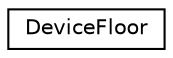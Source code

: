 digraph "Graphical Class Hierarchy"
{
  edge [fontname="Helvetica",fontsize="10",labelfontname="Helvetica",labelfontsize="10"];
  node [fontname="Helvetica",fontsize="10",shape=record];
  rankdir="LR";
  Node0 [label="DeviceFloor",height=0.2,width=0.4,color="black", fillcolor="white", style="filled",URL="$structDeviceFloor.html"];
}
